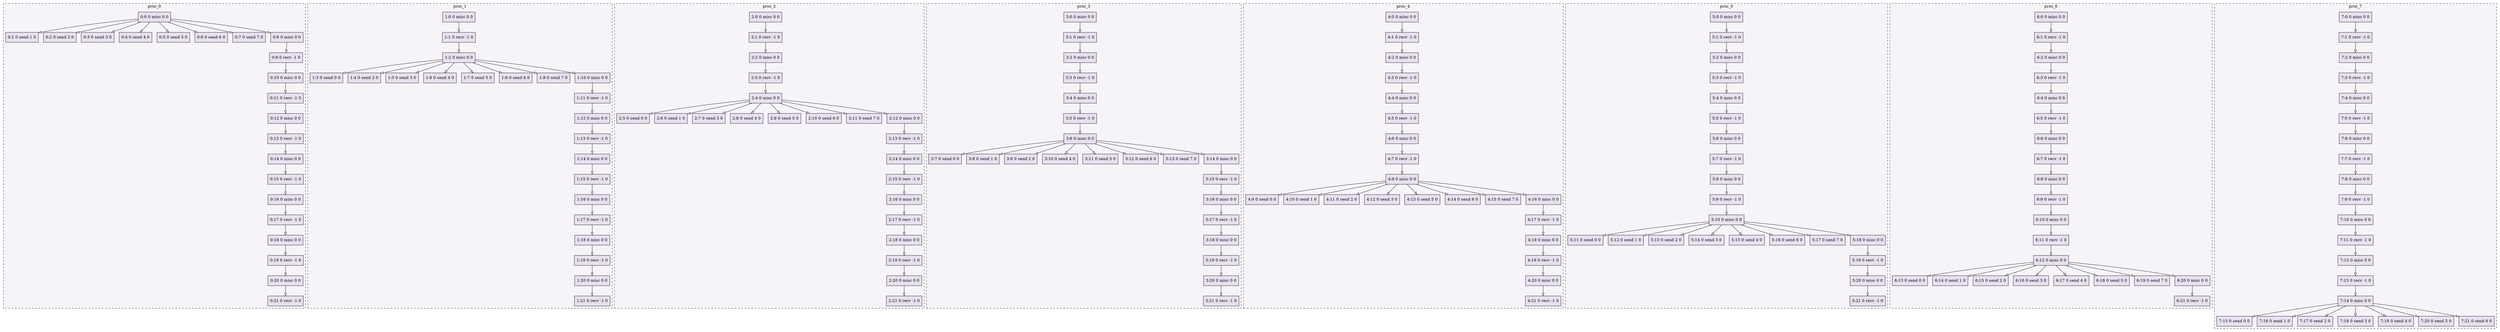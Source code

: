 digraph{node[shape=record style=filled colorscheme=purd9 fillcolor=2];subgraph cluster0{style=dashed;colorscheme=purd9;bgcolor=1;edge[arrowhead=empty];label=proc_0;0[label="0:0 0 misc 0 0"];1[label="0:1 0 send 1 0"];2[label="0:2 0 send 2 0"];3[label="0:3 0 send 3 0"];4[label="0:4 0 send 4 0"];5[label="0:5 0 send 5 0"];6[label="0:6 0 send 6 0"];7[label="0:7 0 send 7 0"];8[label="0:8 0 misc 0 0"];9[label="0:9 0 recv -1 0"];10[label="0:10 0 misc 0 0"];11[label="0:11 0 recv -1 0"];12[label="0:12 0 misc 0 0"];13[label="0:13 0 recv -1 0"];14[label="0:14 0 misc 0 0"];15[label="0:15 0 recv -1 0"];16[label="0:16 0 misc 0 0"];17[label="0:17 0 recv -1 0"];18[label="0:18 0 misc 0 0"];19[label="0:19 0 recv -1 0"];20[label="0:20 0 misc 0 0"];21[label="0:21 0 recv -1 0"];0->1;0->2;0->3;0->4;0->5;0->6;0->7;0->8;8->9;9->10;10->11;11->12;12->13;13->14;14->15;15->16;16->17;17->18;18->19;19->20;20->21;}subgraph cluster1{style=dashed;colorscheme=purd9;bgcolor=1;edge[arrowhead=empty];label=proc_1;22[label="1:0 0 misc 0 0"];23[label="1:1 0 recv -1 0"];24[label="1:2 0 misc 0 0"];25[label="1:3 0 send 0 0"];26[label="1:4 0 send 2 0"];27[label="1:5 0 send 3 0"];28[label="1:6 0 send 4 0"];29[label="1:7 0 send 5 0"];30[label="1:8 0 send 6 0"];31[label="1:9 0 send 7 0"];32[label="1:10 0 misc 0 0"];33[label="1:11 0 recv -1 0"];34[label="1:12 0 misc 0 0"];35[label="1:13 0 recv -1 0"];36[label="1:14 0 misc 0 0"];37[label="1:15 0 recv -1 0"];38[label="1:16 0 misc 0 0"];39[label="1:17 0 recv -1 0"];40[label="1:18 0 misc 0 0"];41[label="1:19 0 recv -1 0"];42[label="1:20 0 misc 0 0"];43[label="1:21 0 recv -1 0"];22->23;23->24;24->25;24->26;24->27;24->28;24->29;24->30;24->31;24->32;32->33;33->34;34->35;35->36;36->37;37->38;38->39;39->40;40->41;41->42;42->43;}subgraph cluster2{style=dashed;colorscheme=purd9;bgcolor=1;edge[arrowhead=empty];label=proc_2;44[label="2:0 0 misc 0 0"];45[label="2:1 0 recv -1 0"];46[label="2:2 0 misc 0 0"];47[label="2:3 0 recv -1 0"];48[label="2:4 0 misc 0 0"];49[label="2:5 0 send 0 0"];50[label="2:6 0 send 1 0"];51[label="2:7 0 send 3 0"];52[label="2:8 0 send 4 0"];53[label="2:9 0 send 5 0"];54[label="2:10 0 send 6 0"];55[label="2:11 0 send 7 0"];56[label="2:12 0 misc 0 0"];57[label="2:13 0 recv -1 0"];58[label="2:14 0 misc 0 0"];59[label="2:15 0 recv -1 0"];60[label="2:16 0 misc 0 0"];61[label="2:17 0 recv -1 0"];62[label="2:18 0 misc 0 0"];63[label="2:19 0 recv -1 0"];64[label="2:20 0 misc 0 0"];65[label="2:21 0 recv -1 0"];44->45;45->46;46->47;47->48;48->49;48->50;48->51;48->52;48->53;48->54;48->55;48->56;56->57;57->58;58->59;59->60;60->61;61->62;62->63;63->64;64->65;}subgraph cluster3{style=dashed;colorscheme=purd9;bgcolor=1;edge[arrowhead=empty];label=proc_3;66[label="3:0 0 misc 0 0"];67[label="3:1 0 recv -1 0"];68[label="3:2 0 misc 0 0"];69[label="3:3 0 recv -1 0"];70[label="3:4 0 misc 0 0"];71[label="3:5 0 recv -1 0"];72[label="3:6 0 misc 0 0"];73[label="3:7 0 send 0 0"];74[label="3:8 0 send 1 0"];75[label="3:9 0 send 2 0"];76[label="3:10 0 send 4 0"];77[label="3:11 0 send 5 0"];78[label="3:12 0 send 6 0"];79[label="3:13 0 send 7 0"];80[label="3:14 0 misc 0 0"];81[label="3:15 0 recv -1 0"];82[label="3:16 0 misc 0 0"];83[label="3:17 0 recv -1 0"];84[label="3:18 0 misc 0 0"];85[label="3:19 0 recv -1 0"];86[label="3:20 0 misc 0 0"];87[label="3:21 0 recv -1 0"];66->67;67->68;68->69;69->70;70->71;71->72;72->73;72->74;72->75;72->76;72->77;72->78;72->79;72->80;80->81;81->82;82->83;83->84;84->85;85->86;86->87;}subgraph cluster4{style=dashed;colorscheme=purd9;bgcolor=1;edge[arrowhead=empty];label=proc_4;88[label="4:0 0 misc 0 0"];89[label="4:1 0 recv -1 0"];90[label="4:2 0 misc 0 0"];91[label="4:3 0 recv -1 0"];92[label="4:4 0 misc 0 0"];93[label="4:5 0 recv -1 0"];94[label="4:6 0 misc 0 0"];95[label="4:7 0 recv -1 0"];96[label="4:8 0 misc 0 0"];97[label="4:9 0 send 0 0"];98[label="4:10 0 send 1 0"];99[label="4:11 0 send 2 0"];100[label="4:12 0 send 3 0"];101[label="4:13 0 send 5 0"];102[label="4:14 0 send 6 0"];103[label="4:15 0 send 7 0"];104[label="4:16 0 misc 0 0"];105[label="4:17 0 recv -1 0"];106[label="4:18 0 misc 0 0"];107[label="4:19 0 recv -1 0"];108[label="4:20 0 misc 0 0"];109[label="4:21 0 recv -1 0"];88->89;89->90;90->91;91->92;92->93;93->94;94->95;95->96;96->97;96->98;96->99;96->100;96->101;96->102;96->103;96->104;104->105;105->106;106->107;107->108;108->109;}subgraph cluster5{style=dashed;colorscheme=purd9;bgcolor=1;edge[arrowhead=empty];label=proc_5;110[label="5:0 0 misc 0 0"];111[label="5:1 0 recv -1 0"];112[label="5:2 0 misc 0 0"];113[label="5:3 0 recv -1 0"];114[label="5:4 0 misc 0 0"];115[label="5:5 0 recv -1 0"];116[label="5:6 0 misc 0 0"];117[label="5:7 0 recv -1 0"];118[label="5:8 0 misc 0 0"];119[label="5:9 0 recv -1 0"];120[label="5:10 0 misc 0 0"];121[label="5:11 0 send 0 0"];122[label="5:12 0 send 1 0"];123[label="5:13 0 send 2 0"];124[label="5:14 0 send 3 0"];125[label="5:15 0 send 4 0"];126[label="5:16 0 send 6 0"];127[label="5:17 0 send 7 0"];128[label="5:18 0 misc 0 0"];129[label="5:19 0 recv -1 0"];130[label="5:20 0 misc 0 0"];131[label="5:21 0 recv -1 0"];110->111;111->112;112->113;113->114;114->115;115->116;116->117;117->118;118->119;119->120;120->121;120->122;120->123;120->124;120->125;120->126;120->127;120->128;128->129;129->130;130->131;}subgraph cluster6{style=dashed;colorscheme=purd9;bgcolor=1;edge[arrowhead=empty];label=proc_6;132[label="6:0 0 misc 0 0"];133[label="6:1 0 recv -1 0"];134[label="6:2 0 misc 0 0"];135[label="6:3 0 recv -1 0"];136[label="6:4 0 misc 0 0"];137[label="6:5 0 recv -1 0"];138[label="6:6 0 misc 0 0"];139[label="6:7 0 recv -1 0"];140[label="6:8 0 misc 0 0"];141[label="6:9 0 recv -1 0"];142[label="6:10 0 misc 0 0"];143[label="6:11 0 recv -1 0"];144[label="6:12 0 misc 0 0"];145[label="6:13 0 send 0 0"];146[label="6:14 0 send 1 0"];147[label="6:15 0 send 2 0"];148[label="6:16 0 send 3 0"];149[label="6:17 0 send 4 0"];150[label="6:18 0 send 5 0"];151[label="6:19 0 send 7 0"];152[label="6:20 0 misc 0 0"];153[label="6:21 0 recv -1 0"];132->133;133->134;134->135;135->136;136->137;137->138;138->139;139->140;140->141;141->142;142->143;143->144;144->145;144->146;144->147;144->148;144->149;144->150;144->151;144->152;152->153;}subgraph cluster7{style=dashed;colorscheme=purd9;bgcolor=1;edge[arrowhead=empty];label=proc_7;154[label="7:0 0 misc 0 0"];155[label="7:1 0 recv -1 0"];156[label="7:2 0 misc 0 0"];157[label="7:3 0 recv -1 0"];158[label="7:4 0 misc 0 0"];159[label="7:5 0 recv -1 0"];160[label="7:6 0 misc 0 0"];161[label="7:7 0 recv -1 0"];162[label="7:8 0 misc 0 0"];163[label="7:9 0 recv -1 0"];164[label="7:10 0 misc 0 0"];165[label="7:11 0 recv -1 0"];166[label="7:12 0 misc 0 0"];167[label="7:13 0 recv -1 0"];168[label="7:14 0 misc 0 0"];169[label="7:15 0 send 0 0"];170[label="7:16 0 send 1 0"];171[label="7:17 0 send 2 0"];172[label="7:18 0 send 3 0"];173[label="7:19 0 send 4 0"];174[label="7:20 0 send 5 0"];175[label="7:21 0 send 6 0"];154->155;155->156;156->157;157->158;158->159;159->160;160->161;161->162;162->163;163->164;164->165;165->166;166->167;167->168;168->169;168->170;168->171;168->172;168->173;168->174;168->175;}}